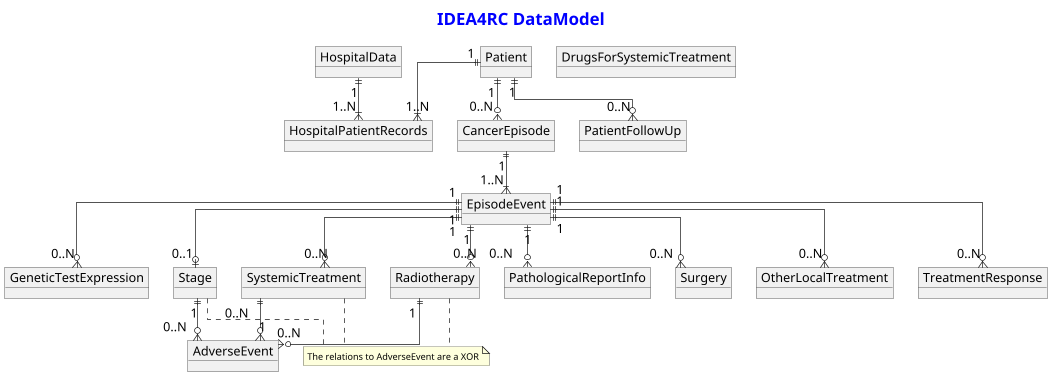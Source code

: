 @startuml

<style>
title {
  HorizontalAlignment right
  FontSize 24
  FontColor blue
}

header {
  HorizontalAlignment center
  FontSize 18
  ' FontColor purple
}

footer {
  HorizontalAlignment left
  FontSize 28
  FontColor red
}

legend {
  FontSize 15
  BackGroundColor white
  Margin 10
  Padding 5
}

caption {
  FontSize 32
}

arrow {
  FontSize 18
  Padding 50
  Margin 50
}

</style>

' header Draft

title IDEA4RC DataModel

' hide the spot
hide circle

' avoid problems with angled crows feet
skinparam linetype ortho
scale 0.7


object "Patient" as p  {
    }
url of p [[StructureDefinition-Subject.html]]

object "HospitalData" as hd  {
    }
url of hd [[StructureDefinition-HospitalPatientRecords.html]]

object "HospitalPatientRecords" as hpr  {
    }
url of hpr [[StructureDefinition-HospitalPatientRecords.html]]

object "PatientFollowUp" as pfu  {
    }
url of pfu [[StructureDefinition-PatientFollowUp.html]]

object "CancerEpisode" as ce  {
    }
url of ce [[StructureDefinition-CancerEpisode.html]]
object "EpisodeEvent" as ee  {
    }
url of ee [[StructureDefinition-EpisodeEvent.html]]
object "GeneticTestExpression" as gte  {
    }
url of gte [[StructureDefinition-GeneticTestExpression.html]]
object "Stage" as s  {
    }
url of s [[StructureDefinition-Stage.html]]
object "PathologicalReportInfo" as pri {
    }

object "Surgery" as su  {
    }
url of su [[StructureDefinition-Surgery.html]]
object "SystemicTreatment" as st {
    }
url of st [[StructureDefinition-SystemicTreatment.html]]
object "Radiotherapy" as r  {
    }
url of r [[StructureDefinition-Radiotherapy.html]]
object "OtherLocalTreatment" as olt {
    }

object "DrugsForSystemicTreatment" as dfst {
    }
object "TreatmentResponse" as tr {
    }
url of tr [[StructureDefinition-TreatmentResponse.html]]

object "AdverseEvent" as ae {
    }
url of ae [[StructureDefinition-AdverseEvent.html]]




p "1" ||--|{ "1..N" hpr
hd "1" ||--|{ "1..N" hpr

p "1" ||--o{ "0..N" ce
p "1" ||--o{ "0..N" pfu

ce "1" ||--|{ "1..N" ee

ee "1" ||--o| "0..1" s
ee "1" ||--o{ "0..N" r
ee "1" ||--o{ "0..N" su
ee "1" ||--o{ "0..N" st
ee "1" ||--o{ "0..N" olt
ee "1" ||--o{ "0..N" gte
ee "1" ||--o{ "0..N" tr
ee "1" ||--o{ "0..N" pri


note as N1
The relations to AdverseEvent are a XOR
end note

s "1" ||--o{ "0..N" ae
'note on link: XOR
st "0..N" ||--o{ "1" ae
'note on link: XOR
r "1" ||--o{ "0..N" ae
'note on link: XOR

s .. N1
st .. N1
r .. N1

@enduml